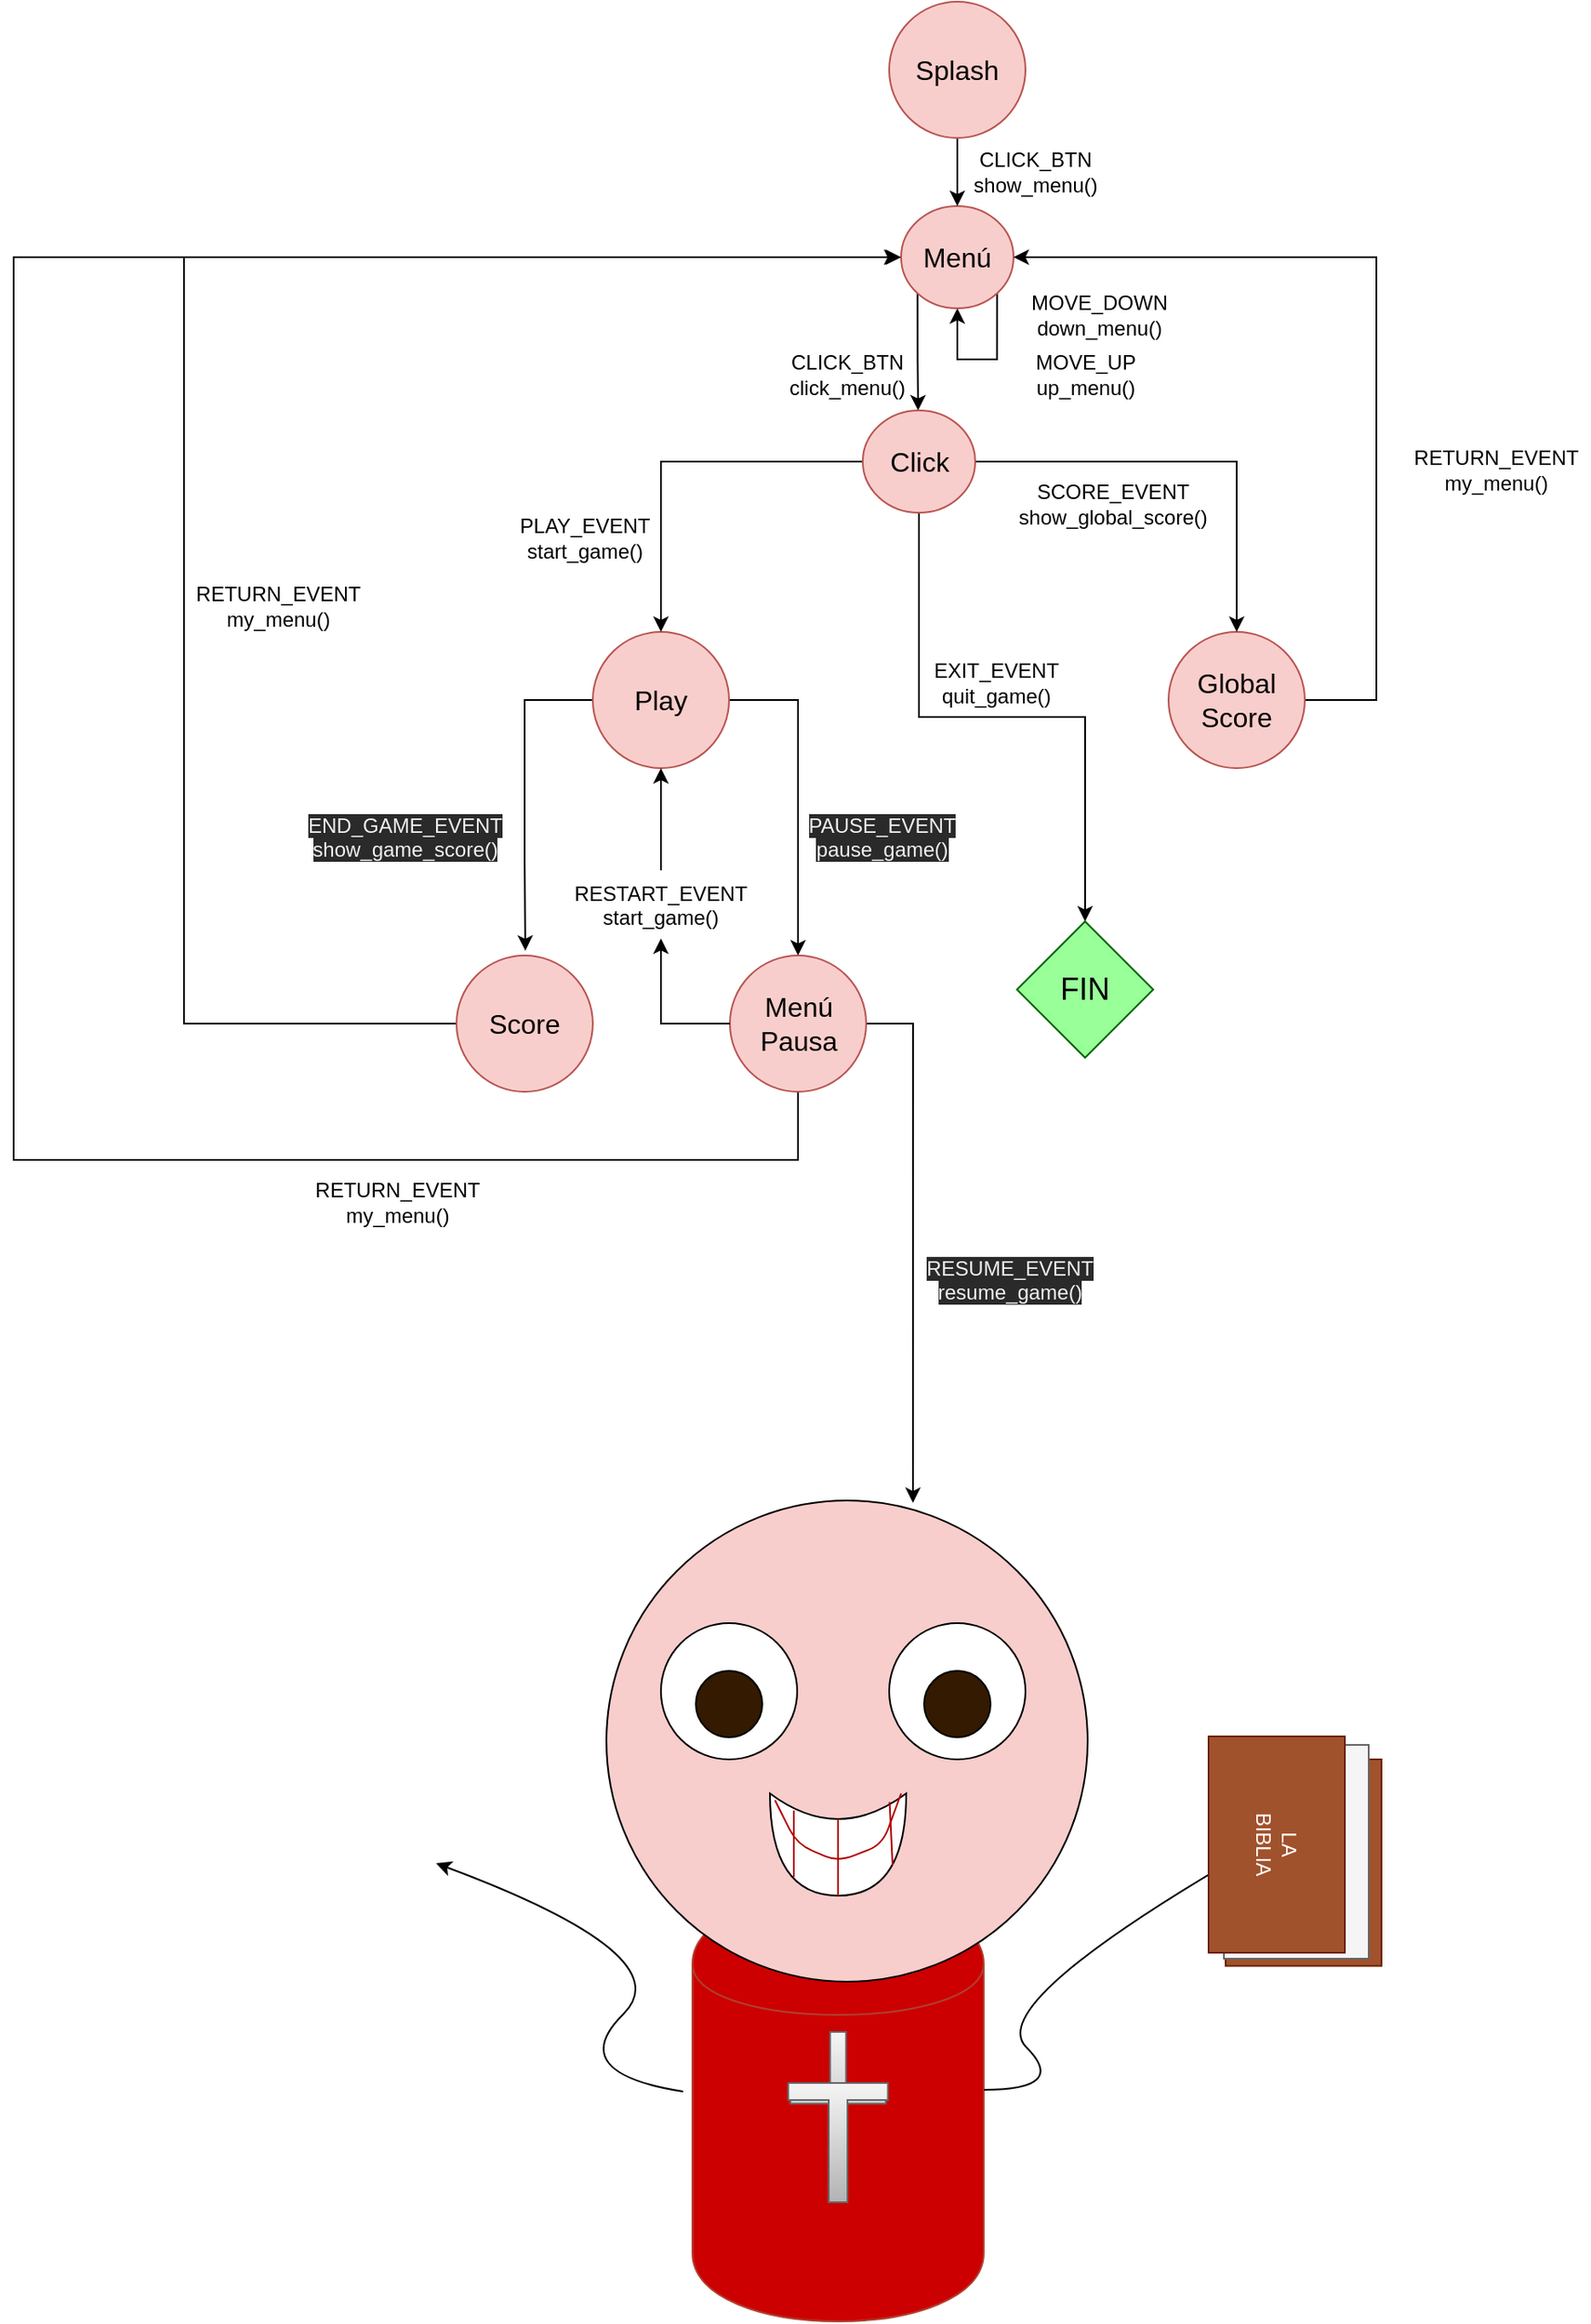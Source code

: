 <mxfile version="13.1.3">
    <diagram id="6hGFLwfOUW9BJ-s0fimq" name="Page-1">
        <mxGraphModel dx="1499" dy="400" grid="1" gridSize="10" guides="1" tooltips="1" connect="1" arrows="1" fold="1" page="1" pageScale="1" pageWidth="827" pageHeight="1169" math="0" shadow="0">
            <root>
                <mxCell id="0"/>
                <mxCell id="1" parent="0"/>
                <mxCell id="63" value="" style="shape=cylinder;whiteSpace=wrap;html=1;boundedLbl=1;backgroundOutline=1;fillColor=#CC0000;strokeColor=#ae4132;" parent="1" vertex="1">
                    <mxGeometry x="258.5" y="1262" width="171" height="250" as="geometry"/>
                </mxCell>
                <mxCell id="60" value="" style="ellipse;whiteSpace=wrap;html=1;aspect=fixed;fillColor=#F8CECC;" parent="1" vertex="1">
                    <mxGeometry x="208" y="1030" width="282.5" height="282.5" as="geometry"/>
                </mxCell>
                <mxCell id="89" style="edgeStyle=orthogonalEdgeStyle;rounded=0;orthogonalLoop=1;jettySize=auto;html=1;exitX=1;exitY=1;exitDx=0;exitDy=0;entryX=0.5;entryY=1;entryDx=0;entryDy=0;" edge="1" parent="1" source="2" target="2">
                    <mxGeometry relative="1" as="geometry">
                        <mxPoint x="400" y="370" as="targetPoint"/>
                        <Array as="points">
                            <mxPoint x="437" y="360"/>
                            <mxPoint x="414" y="360"/>
                        </Array>
                    </mxGeometry>
                </mxCell>
                <mxCell id="95" style="edgeStyle=orthogonalEdgeStyle;rounded=0;orthogonalLoop=1;jettySize=auto;html=1;exitX=0;exitY=1;exitDx=0;exitDy=0;" edge="1" parent="1" source="2">
                    <mxGeometry relative="1" as="geometry">
                        <mxPoint x="391" y="390" as="targetPoint"/>
                    </mxGeometry>
                </mxCell>
                <mxCell id="2" value="Menú" style="ellipse;whiteSpace=wrap;html=1;fillColor=#f8cecc;strokeColor=#b85450;fontColor=#000000;fontSize=16;" parent="1" vertex="1">
                    <mxGeometry x="381" y="270" width="66" height="60" as="geometry"/>
                </mxCell>
                <mxCell id="17" value="" style="edgeStyle=orthogonalEdgeStyle;rounded=0;orthogonalLoop=1;jettySize=auto;html=1;labelBackgroundColor=none;labelBorderColor=none;fontColor=#FFFFFF;" parent="1" source="6" target="2" edge="1">
                    <mxGeometry relative="1" as="geometry"/>
                </mxCell>
                <mxCell id="6" value="Splash" style="ellipse;whiteSpace=wrap;html=1;fillColor=#f8cecc;strokeColor=#b85450;fontColor=#000000;fontSize=16;" parent="1" vertex="1">
                    <mxGeometry x="374" y="150" width="80" height="80" as="geometry"/>
                </mxCell>
                <mxCell id="137" style="edgeStyle=orthogonalEdgeStyle;rounded=0;orthogonalLoop=1;jettySize=auto;html=1;entryX=1;entryY=0.5;entryDx=0;entryDy=0;" edge="1" parent="1" source="12" target="2">
                    <mxGeometry relative="1" as="geometry">
                        <Array as="points">
                            <mxPoint x="660" y="560"/>
                            <mxPoint x="660" y="300"/>
                        </Array>
                    </mxGeometry>
                </mxCell>
                <mxCell id="12" value="Global Score" style="ellipse;whiteSpace=wrap;html=1;aspect=fixed;fillColor=#f8cecc;strokeColor=#b85450;fontColor=#000000;fontSize=16;" parent="1" vertex="1">
                    <mxGeometry x="538" y="520" width="80" height="80" as="geometry"/>
                </mxCell>
                <mxCell id="29" value="EXIT_EVENT&lt;br&gt;quit_game()" style="text;html=1;strokeColor=none;fillColor=none;align=center;verticalAlign=middle;whiteSpace=wrap;rounded=0;" parent="1" vertex="1">
                    <mxGeometry x="394" y="515" width="86" height="70" as="geometry"/>
                </mxCell>
                <mxCell id="30" value="CLICK_BTN&lt;br&gt;show_menu()" style="text;html=1;strokeColor=none;fillColor=none;align=center;verticalAlign=middle;whiteSpace=wrap;rounded=0;" parent="1" vertex="1">
                    <mxGeometry x="440" y="240" width="40" height="20" as="geometry"/>
                </mxCell>
                <mxCell id="128" style="edgeStyle=orthogonalEdgeStyle;rounded=0;orthogonalLoop=1;jettySize=auto;html=1;exitX=1;exitY=0.5;exitDx=0;exitDy=0;entryX=0.5;entryY=0;entryDx=0;entryDy=0;" edge="1" parent="1" source="34" target="127">
                    <mxGeometry relative="1" as="geometry"/>
                </mxCell>
                <mxCell id="129" style="edgeStyle=orthogonalEdgeStyle;rounded=0;orthogonalLoop=1;jettySize=auto;html=1;entryX=0.505;entryY=-0.035;entryDx=0;entryDy=0;entryPerimeter=0;" edge="1" parent="1" source="34" target="126">
                    <mxGeometry relative="1" as="geometry">
                        <mxPoint x="160" y="700" as="targetPoint"/>
                        <Array as="points">
                            <mxPoint x="160" y="560"/>
                            <mxPoint x="160" y="655"/>
                        </Array>
                    </mxGeometry>
                </mxCell>
                <mxCell id="34" value="Play" style="ellipse;whiteSpace=wrap;html=1;aspect=fixed;fillColor=#f8cecc;strokeColor=#b85450;fontColor=#000000;fontSize=16;" parent="1" vertex="1">
                    <mxGeometry x="200" y="520" width="80" height="80" as="geometry"/>
                </mxCell>
                <mxCell id="57" value="" style="ellipse;whiteSpace=wrap;html=1;aspect=fixed;fillColor=#FFFFFF;" parent="1" vertex="1">
                    <mxGeometry x="240" y="1102" width="80" height="80" as="geometry"/>
                </mxCell>
                <mxCell id="58" value="" style="ellipse;whiteSpace=wrap;html=1;aspect=fixed;fillColor=#FFFFFF;" parent="1" vertex="1">
                    <mxGeometry x="374" y="1102" width="80" height="80" as="geometry"/>
                </mxCell>
                <mxCell id="59" value="" style="shape=xor;whiteSpace=wrap;html=1;rotation=90;fillColor=#FFFFFF;" parent="1" vertex="1">
                    <mxGeometry x="314" y="1192" width="60" height="80" as="geometry"/>
                </mxCell>
                <mxCell id="61" value="" style="ellipse;whiteSpace=wrap;html=1;aspect=fixed;fillColor=#331A00;" parent="1" vertex="1">
                    <mxGeometry x="394.5" y="1130" width="39" height="39" as="geometry"/>
                </mxCell>
                <mxCell id="66" value="" style="ellipse;whiteSpace=wrap;html=1;aspect=fixed;fillColor=#331A00;" parent="1" vertex="1">
                    <mxGeometry x="260.5" y="1130" width="39" height="39" as="geometry"/>
                </mxCell>
                <mxCell id="67" value="" style="endArrow=none;html=1;exitX=0.7;exitY=0.1;exitDx=0;exitDy=0;exitPerimeter=0;fillColor=#e51400;strokeColor=#B20000;" parent="1" source="59" edge="1">
                    <mxGeometry width="50" height="50" relative="1" as="geometry">
                        <mxPoint x="324.25" y="1257" as="sourcePoint"/>
                        <mxPoint x="374.25" y="1207" as="targetPoint"/>
                    </mxGeometry>
                </mxCell>
                <mxCell id="68" value="" style="endArrow=none;html=1;exitX=1;exitY=0.5;exitDx=0;exitDy=0;exitPerimeter=0;fillColor=#e51400;strokeColor=#B20000;entryX=0.25;entryY=0.5;entryDx=0;entryDy=0;entryPerimeter=0;" parent="1" source="59" target="59" edge="1">
                    <mxGeometry width="50" height="50" relative="1" as="geometry">
                        <mxPoint x="386" y="1254" as="sourcePoint"/>
                        <mxPoint x="384.25" y="1217" as="targetPoint"/>
                    </mxGeometry>
                </mxCell>
                <mxCell id="69" value="" style="endArrow=none;html=1;exitX=0.817;exitY=0.825;exitDx=0;exitDy=0;exitPerimeter=0;fillColor=#e51400;strokeColor=#B20000;" parent="1" source="59" edge="1">
                    <mxGeometry width="50" height="50" relative="1" as="geometry">
                        <mxPoint x="354" y="1272" as="sourcePoint"/>
                        <mxPoint x="318" y="1212" as="targetPoint"/>
                    </mxGeometry>
                </mxCell>
                <mxCell id="71" value="" style="endArrow=none;html=1;exitX=0.067;exitY=0.963;exitDx=0;exitDy=0;exitPerimeter=0;fillColor=#e51400;strokeColor=#B20000;" parent="1" source="59" edge="1">
                    <mxGeometry width="50" height="50" relative="1" as="geometry">
                        <mxPoint x="331" y="1252" as="sourcePoint"/>
                        <mxPoint x="381" y="1202" as="targetPoint"/>
                        <Array as="points">
                            <mxPoint x="320" y="1232"/>
                            <mxPoint x="344" y="1242"/>
                            <mxPoint x="370" y="1232"/>
                        </Array>
                    </mxGeometry>
                </mxCell>
                <mxCell id="72" value="" style="curved=1;endArrow=classic;html=1;labelBackgroundColor=none;fontSize=16;fontColor=#FFFFFF;" parent="1" edge="1">
                    <mxGeometry width="50" height="50" relative="1" as="geometry">
                        <mxPoint x="429.5" y="1376" as="sourcePoint"/>
                        <mxPoint x="590" y="1233" as="targetPoint"/>
                        <Array as="points">
                            <mxPoint x="479.5" y="1376"/>
                            <mxPoint x="429.5" y="1326"/>
                        </Array>
                    </mxGeometry>
                </mxCell>
                <mxCell id="74" value="" style="curved=1;endArrow=classic;html=1;labelBackgroundColor=none;fontSize=16;fontColor=#FFFFFF;" parent="1" edge="1">
                    <mxGeometry width="50" height="50" relative="1" as="geometry">
                        <mxPoint x="253" y="1377" as="sourcePoint"/>
                        <mxPoint x="108" y="1243" as="targetPoint"/>
                        <Array as="points">
                            <mxPoint x="183" y="1366"/>
                            <mxPoint x="253" y="1297"/>
                        </Array>
                    </mxGeometry>
                </mxCell>
                <mxCell id="75" value="" style="shape=cross;whiteSpace=wrap;html=1;gradientColor=#b3b3b3;fillColor=#f5f5f5;strokeColor=#666666;size=0.167;" parent="1" vertex="1">
                    <mxGeometry x="316" y="1342" width="56" height="75" as="geometry"/>
                </mxCell>
                <mxCell id="77" value="" style="shape=tee;whiteSpace=wrap;html=1;dx=11;dy=10;gradientColor=#b3b3b3;fillColor=#f5f5f5;strokeColor=#666666;" parent="1" vertex="1">
                    <mxGeometry x="314.75" y="1372" width="58.5" height="70" as="geometry"/>
                </mxCell>
                <mxCell id="79" value="" style="rounded=0;whiteSpace=wrap;html=1;rotation=90;fillColor=#a0522d;strokeColor=#6D1F00;fontColor=#ffffff;" parent="1" vertex="1">
                    <mxGeometry x="556.63" y="1196.88" width="121.25" height="91.5" as="geometry"/>
                </mxCell>
                <mxCell id="80" value="" style="rounded=0;whiteSpace=wrap;html=1;rotation=90;fillColor=#f5f5f5;strokeColor=#666666;fontColor=#333333;" parent="1" vertex="1">
                    <mxGeometry x="550.25" y="1193.75" width="125.5" height="85" as="geometry"/>
                </mxCell>
                <mxCell id="81" value="LA &lt;br&gt;BIBLIA" style="rounded=0;whiteSpace=wrap;html=1;rotation=90;fillColor=#a0522d;strokeColor=#6D1F00;fontColor=#ffffff;" parent="1" vertex="1">
                    <mxGeometry x="538" y="1192" width="127" height="80" as="geometry"/>
                </mxCell>
                <mxCell id="90" value="MOVE_UP&lt;br&gt;up_menu()" style="text;html=1;align=center;verticalAlign=middle;resizable=0;points=[];autosize=1;" vertex="1" parent="1">
                    <mxGeometry x="454" y="354" width="70" height="30" as="geometry"/>
                </mxCell>
                <mxCell id="92" value="MOVE_DOWN&lt;br&gt;down_menu()&lt;br&gt;" style="text;html=1;align=center;verticalAlign=middle;resizable=0;points=[];autosize=1;" vertex="1" parent="1">
                    <mxGeometry x="447" y="319" width="100" height="30" as="geometry"/>
                </mxCell>
                <mxCell id="103" style="edgeStyle=orthogonalEdgeStyle;rounded=0;orthogonalLoop=1;jettySize=auto;html=1;entryX=0.5;entryY=0;entryDx=0;entryDy=0;" edge="1" parent="1" source="97" target="34">
                    <mxGeometry relative="1" as="geometry"/>
                </mxCell>
                <mxCell id="107" style="edgeStyle=orthogonalEdgeStyle;rounded=0;orthogonalLoop=1;jettySize=auto;html=1;entryX=0.5;entryY=0;entryDx=0;entryDy=0;" edge="1" parent="1" source="97" target="12">
                    <mxGeometry relative="1" as="geometry"/>
                </mxCell>
                <mxCell id="116" style="edgeStyle=orthogonalEdgeStyle;rounded=0;orthogonalLoop=1;jettySize=auto;html=1;exitX=0.5;exitY=1;exitDx=0;exitDy=0;entryX=0.5;entryY=0;entryDx=0;entryDy=0;" edge="1" parent="1" source="97" target="125">
                    <mxGeometry relative="1" as="geometry">
                        <mxPoint x="392" y="610" as="targetPoint"/>
                    </mxGeometry>
                </mxCell>
                <mxCell id="97" value="Click" style="ellipse;whiteSpace=wrap;html=1;fillColor=#f8cecc;strokeColor=#b85450;fontColor=#000000;fontSize=16;" vertex="1" parent="1">
                    <mxGeometry x="358.5" y="390" width="66" height="60" as="geometry"/>
                </mxCell>
                <mxCell id="101" value="CLICK_BTN&lt;br&gt;click_menu()" style="text;html=1;align=center;verticalAlign=middle;resizable=0;points=[];autosize=1;" vertex="1" parent="1">
                    <mxGeometry x="309" y="354" width="80" height="30" as="geometry"/>
                </mxCell>
                <mxCell id="109" value="PLAY_EVENT&lt;br&gt;start_game()" style="text;html=1;align=center;verticalAlign=middle;resizable=0;points=[];autosize=1;" vertex="1" parent="1">
                    <mxGeometry x="150" y="450" width="90" height="30" as="geometry"/>
                </mxCell>
                <mxCell id="110" value="SCORE_EVENT&lt;br&gt;show_global_score()" style="text;html=1;align=center;verticalAlign=middle;resizable=0;points=[];autosize=1;" vertex="1" parent="1">
                    <mxGeometry x="440" y="430" width="130" height="30" as="geometry"/>
                </mxCell>
                <mxCell id="114" value="&lt;span style=&quot;color: rgb(240 , 240 , 240) ; font-family: &amp;#34;helvetica&amp;#34; ; font-size: 12px ; font-style: normal ; font-weight: 400 ; letter-spacing: normal ; text-indent: 0px ; text-transform: none ; word-spacing: 0px ; background-color: rgb(42 , 42 , 42) ; float: none ; display: inline&quot;&gt;PAUSE_EVENT&lt;/span&gt;&lt;br style=&quot;color: rgb(240 , 240 , 240) ; font-family: &amp;#34;helvetica&amp;#34; ; font-size: 12px ; font-style: normal ; font-weight: 400 ; letter-spacing: normal ; text-indent: 0px ; text-transform: none ; word-spacing: 0px ; background-color: rgb(42 , 42 , 42)&quot;&gt;&lt;span style=&quot;color: rgb(240 , 240 , 240) ; font-family: &amp;#34;helvetica&amp;#34; ; font-size: 12px ; font-style: normal ; font-weight: 400 ; letter-spacing: normal ; text-indent: 0px ; text-transform: none ; word-spacing: 0px ; background-color: rgb(42 , 42 , 42) ; float: none ; display: inline&quot;&gt;pause_game()&lt;/span&gt;" style="text;whiteSpace=wrap;html=1;align=center;" vertex="1" parent="1">
                    <mxGeometry x="320" y="620" width="100" height="40" as="geometry"/>
                </mxCell>
                <mxCell id="125" value="&lt;font style=&quot;font-size: 18px&quot;&gt;FIN&lt;/font&gt;" style="rhombus;whiteSpace=wrap;html=1;fillColor=#99FF99;strokeColor=#006600;" vertex="1" parent="1">
                    <mxGeometry x="449" y="690" width="80" height="80" as="geometry"/>
                </mxCell>
                <mxCell id="136" style="edgeStyle=orthogonalEdgeStyle;rounded=0;orthogonalLoop=1;jettySize=auto;html=1;exitX=0;exitY=0.5;exitDx=0;exitDy=0;" edge="1" parent="1" source="126">
                    <mxGeometry relative="1" as="geometry">
                        <mxPoint x="380" y="300" as="targetPoint"/>
                        <Array as="points">
                            <mxPoint x="-40" y="750"/>
                            <mxPoint x="-40" y="300"/>
                        </Array>
                    </mxGeometry>
                </mxCell>
                <mxCell id="126" value="Score" style="ellipse;whiteSpace=wrap;html=1;aspect=fixed;fillColor=#f8cecc;strokeColor=#b85450;fontColor=#000000;fontSize=16;" vertex="1" parent="1">
                    <mxGeometry x="120" y="710" width="80" height="80" as="geometry"/>
                </mxCell>
                <mxCell id="135" style="edgeStyle=orthogonalEdgeStyle;rounded=0;orthogonalLoop=1;jettySize=auto;html=1;entryX=0;entryY=0.5;entryDx=0;entryDy=0;" edge="1" parent="1" source="127" target="2">
                    <mxGeometry relative="1" as="geometry">
                        <Array as="points">
                            <mxPoint x="321" y="830"/>
                            <mxPoint x="-140" y="830"/>
                            <mxPoint x="-140" y="300"/>
                        </Array>
                    </mxGeometry>
                </mxCell>
                <mxCell id="147" style="edgeStyle=orthogonalEdgeStyle;rounded=0;orthogonalLoop=1;jettySize=auto;html=1;exitX=1;exitY=0.5;exitDx=0;exitDy=0;entryX=0.637;entryY=0.005;entryDx=0;entryDy=0;entryPerimeter=0;" edge="1" parent="1" source="127" target="60">
                    <mxGeometry relative="1" as="geometry">
                        <mxPoint x="400" y="950" as="targetPoint"/>
                    </mxGeometry>
                </mxCell>
                <mxCell id="127" value="Menú Pausa" style="ellipse;whiteSpace=wrap;html=1;aspect=fixed;fillColor=#f8cecc;strokeColor=#b85450;fontColor=#000000;fontSize=16;" vertex="1" parent="1">
                    <mxGeometry x="280.5" y="710" width="80" height="80" as="geometry"/>
                </mxCell>
                <mxCell id="134" value="&lt;span style=&quot;color: rgb(240 , 240 , 240) ; font-family: &amp;#34;helvetica&amp;#34; ; font-size: 12px ; font-style: normal ; font-weight: 400 ; letter-spacing: normal ; text-indent: 0px ; text-transform: none ; word-spacing: 0px ; background-color: rgb(42 , 42 , 42) ; float: none ; display: inline&quot;&gt;END_GAME_EVENT&lt;/span&gt;&lt;br style=&quot;color: rgb(240 , 240 , 240) ; font-family: &amp;#34;helvetica&amp;#34; ; font-size: 12px ; font-style: normal ; font-weight: 400 ; letter-spacing: normal ; text-indent: 0px ; text-transform: none ; word-spacing: 0px ; background-color: rgb(42 , 42 , 42)&quot;&gt;&lt;span style=&quot;color: rgb(240 , 240 , 240) ; font-family: &amp;#34;helvetica&amp;#34; ; font-size: 12px ; font-style: normal ; font-weight: 400 ; letter-spacing: normal ; text-indent: 0px ; text-transform: none ; word-spacing: 0px ; background-color: rgb(42 , 42 , 42) ; float: none ; display: inline&quot;&gt;show_game_score()&lt;/span&gt;" style="text;whiteSpace=wrap;html=1;align=center;" vertex="1" parent="1">
                    <mxGeometry x="40" y="620" width="100" height="40" as="geometry"/>
                </mxCell>
                <mxCell id="138" value="RETURN_EVENT&lt;br&gt;my_menu()" style="text;html=1;align=center;verticalAlign=middle;resizable=0;points=[];autosize=1;" vertex="1" parent="1">
                    <mxGeometry x="675" y="410" width="110" height="30" as="geometry"/>
                </mxCell>
                <mxCell id="142" style="edgeStyle=orthogonalEdgeStyle;rounded=0;orthogonalLoop=1;jettySize=auto;html=1;entryX=0.5;entryY=1;entryDx=0;entryDy=0;" edge="1" parent="1" source="139" target="34">
                    <mxGeometry relative="1" as="geometry">
                        <mxPoint x="240" y="610" as="targetPoint"/>
                    </mxGeometry>
                </mxCell>
                <mxCell id="139" value="&lt;font face=&quot;helvetica&quot;&gt;RESTART_EVENT&lt;br&gt;start_game()&lt;br&gt;&lt;br&gt;&lt;/font&gt;" style="text;whiteSpace=wrap;html=1;align=center;" vertex="1" parent="1">
                    <mxGeometry x="190" y="660" width="100" height="40" as="geometry"/>
                </mxCell>
                <mxCell id="140" style="edgeStyle=orthogonalEdgeStyle;rounded=0;orthogonalLoop=1;jettySize=auto;html=1;exitX=0;exitY=0.5;exitDx=0;exitDy=0;entryX=0.5;entryY=1;entryDx=0;entryDy=0;" edge="1" parent="1" source="127" target="139">
                    <mxGeometry relative="1" as="geometry">
                        <Array as="points">
                            <mxPoint x="240" y="750"/>
                        </Array>
                        <mxPoint x="280.5" y="750" as="sourcePoint"/>
                        <mxPoint x="240" y="600" as="targetPoint"/>
                    </mxGeometry>
                </mxCell>
                <mxCell id="144" value="RETURN_EVENT&lt;br&gt;my_menu()" style="text;html=1;align=center;verticalAlign=middle;resizable=0;points=[];autosize=1;" vertex="1" parent="1">
                    <mxGeometry x="30" y="840" width="110" height="30" as="geometry"/>
                </mxCell>
                <mxCell id="146" value="RETURN_EVENT&lt;br&gt;my_menu()" style="text;html=1;align=center;verticalAlign=middle;resizable=0;points=[];autosize=1;" vertex="1" parent="1">
                    <mxGeometry x="-40" y="490" width="110" height="30" as="geometry"/>
                </mxCell>
                <mxCell id="149" value="&lt;span style=&quot;color: rgb(240 , 240 , 240) ; font-family: &amp;#34;helvetica&amp;#34; ; font-size: 12px ; font-style: normal ; font-weight: 400 ; letter-spacing: normal ; text-indent: 0px ; text-transform: none ; word-spacing: 0px ; background-color: rgb(42 , 42 , 42) ; float: none ; display: inline&quot;&gt;RESUME_EVENT&lt;/span&gt;&lt;br style=&quot;color: rgb(240 , 240 , 240) ; font-family: &amp;#34;helvetica&amp;#34; ; font-size: 12px ; font-style: normal ; font-weight: 400 ; letter-spacing: normal ; text-indent: 0px ; text-transform: none ; word-spacing: 0px ; background-color: rgb(42 , 42 , 42)&quot;&gt;&lt;span style=&quot;color: rgb(240 , 240 , 240) ; font-family: &amp;#34;helvetica&amp;#34; ; font-size: 12px ; font-style: normal ; font-weight: 400 ; letter-spacing: normal ; text-indent: 0px ; text-transform: none ; word-spacing: 0px ; background-color: rgb(42 , 42 , 42) ; float: none ; display: inline&quot;&gt;resume_game()&lt;/span&gt;" style="text;whiteSpace=wrap;html=1;align=center;" vertex="1" parent="1">
                    <mxGeometry x="394.5" y="880" width="100" height="40" as="geometry"/>
                </mxCell>
            </root>
        </mxGraphModel>
    </diagram>
</mxfile>